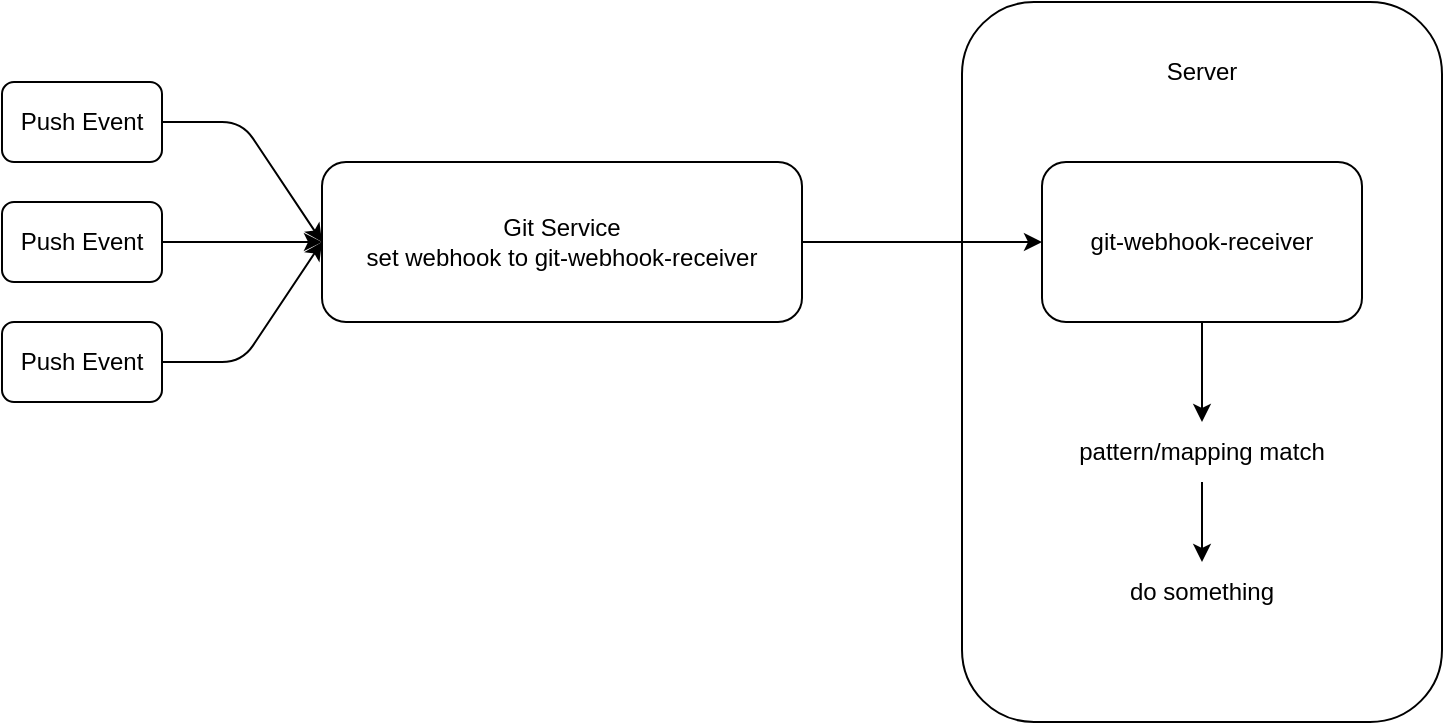 <mxfile>
    <diagram id="jNjG7PFgAxNVVoZwkzDX" name="design">
        <mxGraphModel dx="707" dy="628" grid="1" gridSize="10" guides="1" tooltips="1" connect="1" arrows="1" fold="1" page="1" pageScale="1" pageWidth="850" pageHeight="1100" math="0" shadow="0">
            <root>
                <mxCell id="0"/>
                <mxCell id="1" parent="0"/>
                <mxCell id="2" value="Git Service&lt;br&gt;set webhook to git-webhook-receiver" style="rounded=1;whiteSpace=wrap;html=1;" vertex="1" parent="1">
                    <mxGeometry x="200" y="160" width="240" height="80" as="geometry"/>
                </mxCell>
                <mxCell id="5" value="" style="rounded=1;whiteSpace=wrap;html=1;" vertex="1" parent="1">
                    <mxGeometry x="520" y="80" width="240" height="360" as="geometry"/>
                </mxCell>
                <mxCell id="16" style="edgeStyle=none;html=1;exitX=1;exitY=0.5;exitDx=0;exitDy=0;entryX=0;entryY=0.5;entryDx=0;entryDy=0;" edge="1" parent="1" source="2" target="4">
                    <mxGeometry relative="1" as="geometry"/>
                </mxCell>
                <mxCell id="15" style="edgeStyle=none;html=1;exitX=0.5;exitY=1;exitDx=0;exitDy=0;" edge="1" parent="1" source="4" target="7">
                    <mxGeometry relative="1" as="geometry"/>
                </mxCell>
                <mxCell id="4" value="git-webhook-receiver" style="rounded=1;whiteSpace=wrap;html=1;" vertex="1" parent="1">
                    <mxGeometry x="560" y="160" width="160" height="80" as="geometry"/>
                </mxCell>
                <mxCell id="13" style="edgeStyle=none;html=1;exitX=0.5;exitY=1;exitDx=0;exitDy=0;" edge="1" parent="1" source="7" target="12">
                    <mxGeometry relative="1" as="geometry"/>
                </mxCell>
                <mxCell id="7" value="pattern/mapping match" style="text;html=1;strokeColor=none;fillColor=none;align=center;verticalAlign=middle;whiteSpace=wrap;rounded=0;" vertex="1" parent="1">
                    <mxGeometry x="560" y="290" width="160" height="30" as="geometry"/>
                </mxCell>
                <mxCell id="12" value="do something" style="text;html=1;strokeColor=none;fillColor=none;align=center;verticalAlign=middle;whiteSpace=wrap;rounded=0;" vertex="1" parent="1">
                    <mxGeometry x="560" y="360" width="160" height="30" as="geometry"/>
                </mxCell>
                <mxCell id="17" value="Server" style="text;html=1;strokeColor=none;fillColor=none;align=center;verticalAlign=middle;whiteSpace=wrap;rounded=0;" vertex="1" parent="1">
                    <mxGeometry x="610" y="100" width="60" height="30" as="geometry"/>
                </mxCell>
                <mxCell id="33" style="edgeStyle=none;html=1;exitX=1;exitY=0.5;exitDx=0;exitDy=0;" edge="1" parent="1" source="28">
                    <mxGeometry relative="1" as="geometry">
                        <mxPoint x="200" y="200" as="targetPoint"/>
                        <Array as="points">
                            <mxPoint x="160" y="140"/>
                        </Array>
                    </mxGeometry>
                </mxCell>
                <mxCell id="28" value="Push Event" style="rounded=1;whiteSpace=wrap;html=1;" vertex="1" parent="1">
                    <mxGeometry x="40" y="120" width="80" height="40" as="geometry"/>
                </mxCell>
                <mxCell id="31" style="edgeStyle=none;html=1;entryX=0;entryY=0.5;entryDx=0;entryDy=0;" edge="1" parent="1" source="29" target="2">
                    <mxGeometry relative="1" as="geometry"/>
                </mxCell>
                <mxCell id="29" value="Push Event" style="rounded=1;whiteSpace=wrap;html=1;" vertex="1" parent="1">
                    <mxGeometry x="40" y="180" width="80" height="40" as="geometry"/>
                </mxCell>
                <mxCell id="32" style="edgeStyle=none;html=1;entryX=0;entryY=0.5;entryDx=0;entryDy=0;" edge="1" parent="1" source="30" target="2">
                    <mxGeometry relative="1" as="geometry">
                        <Array as="points">
                            <mxPoint x="160" y="260"/>
                        </Array>
                    </mxGeometry>
                </mxCell>
                <mxCell id="30" value="Push Event" style="rounded=1;whiteSpace=wrap;html=1;" vertex="1" parent="1">
                    <mxGeometry x="40" y="240" width="80" height="40" as="geometry"/>
                </mxCell>
            </root>
        </mxGraphModel>
    </diagram>
</mxfile>

